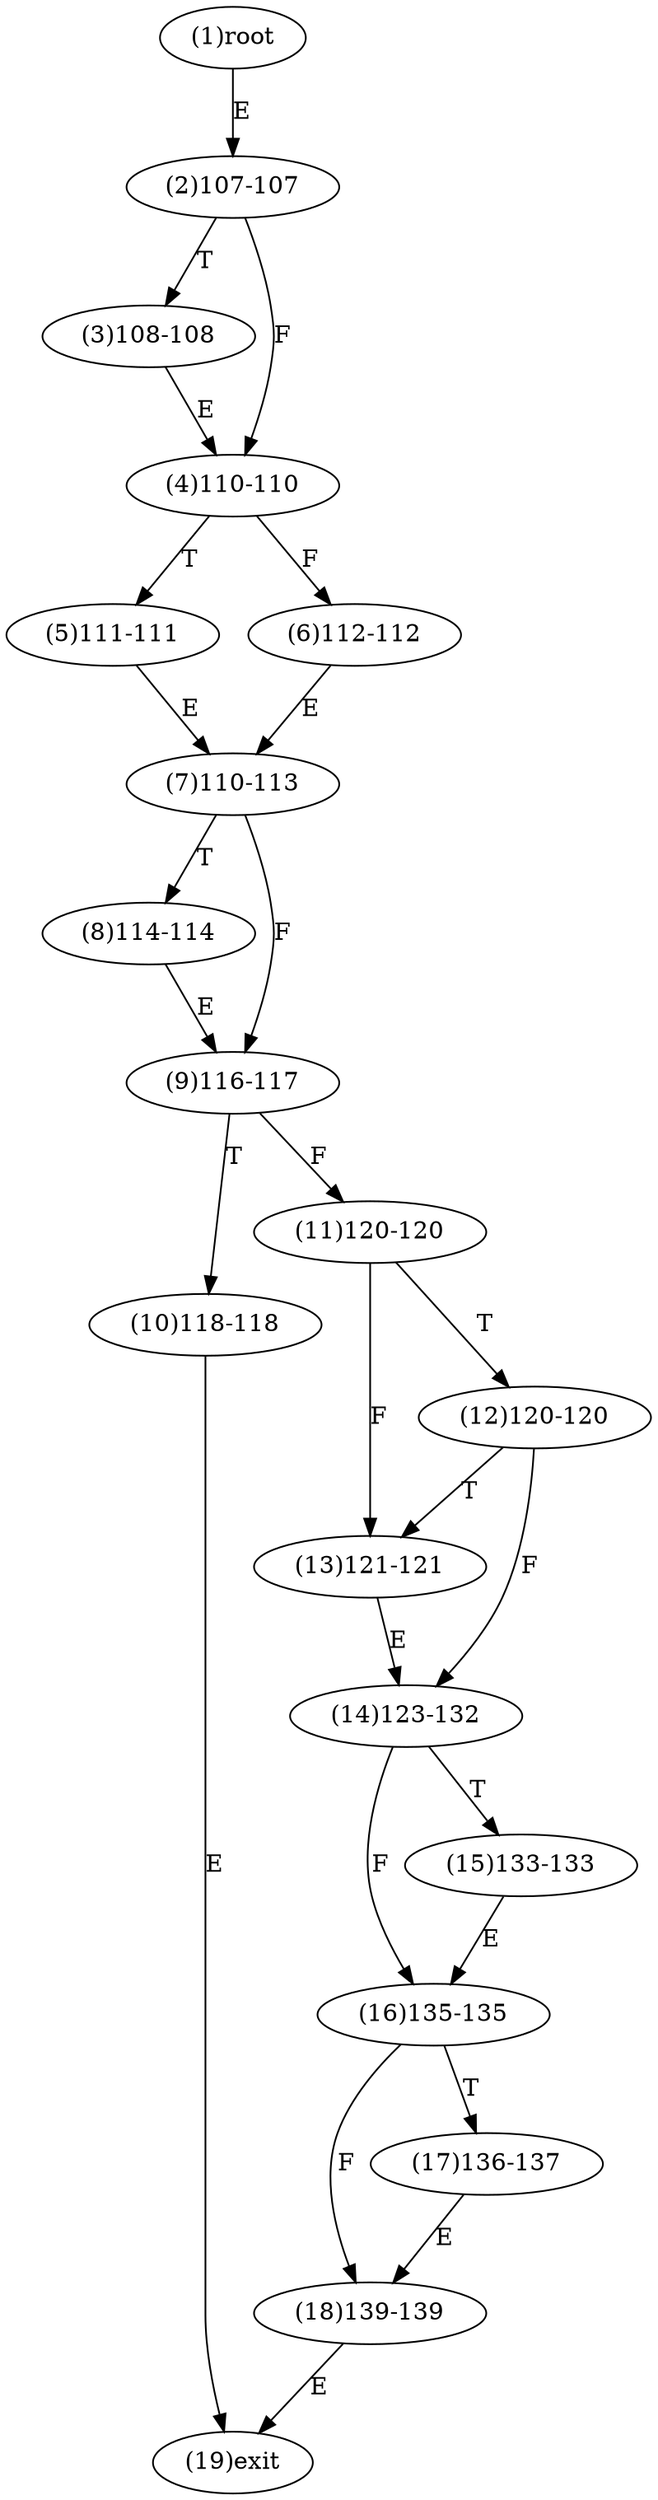 digraph "" { 
1[ label="(1)root"];
2[ label="(2)107-107"];
3[ label="(3)108-108"];
4[ label="(4)110-110"];
5[ label="(5)111-111"];
6[ label="(6)112-112"];
7[ label="(7)110-113"];
8[ label="(8)114-114"];
9[ label="(9)116-117"];
10[ label="(10)118-118"];
11[ label="(11)120-120"];
12[ label="(12)120-120"];
13[ label="(13)121-121"];
14[ label="(14)123-132"];
15[ label="(15)133-133"];
17[ label="(17)136-137"];
16[ label="(16)135-135"];
19[ label="(19)exit"];
18[ label="(18)139-139"];
1->2[ label="E"];
2->4[ label="F"];
2->3[ label="T"];
3->4[ label="E"];
4->6[ label="F"];
4->5[ label="T"];
5->7[ label="E"];
6->7[ label="E"];
7->9[ label="F"];
7->8[ label="T"];
8->9[ label="E"];
9->11[ label="F"];
9->10[ label="T"];
10->19[ label="E"];
11->13[ label="F"];
11->12[ label="T"];
12->14[ label="F"];
12->13[ label="T"];
13->14[ label="E"];
14->16[ label="F"];
14->15[ label="T"];
15->16[ label="E"];
16->18[ label="F"];
16->17[ label="T"];
17->18[ label="E"];
18->19[ label="E"];
}